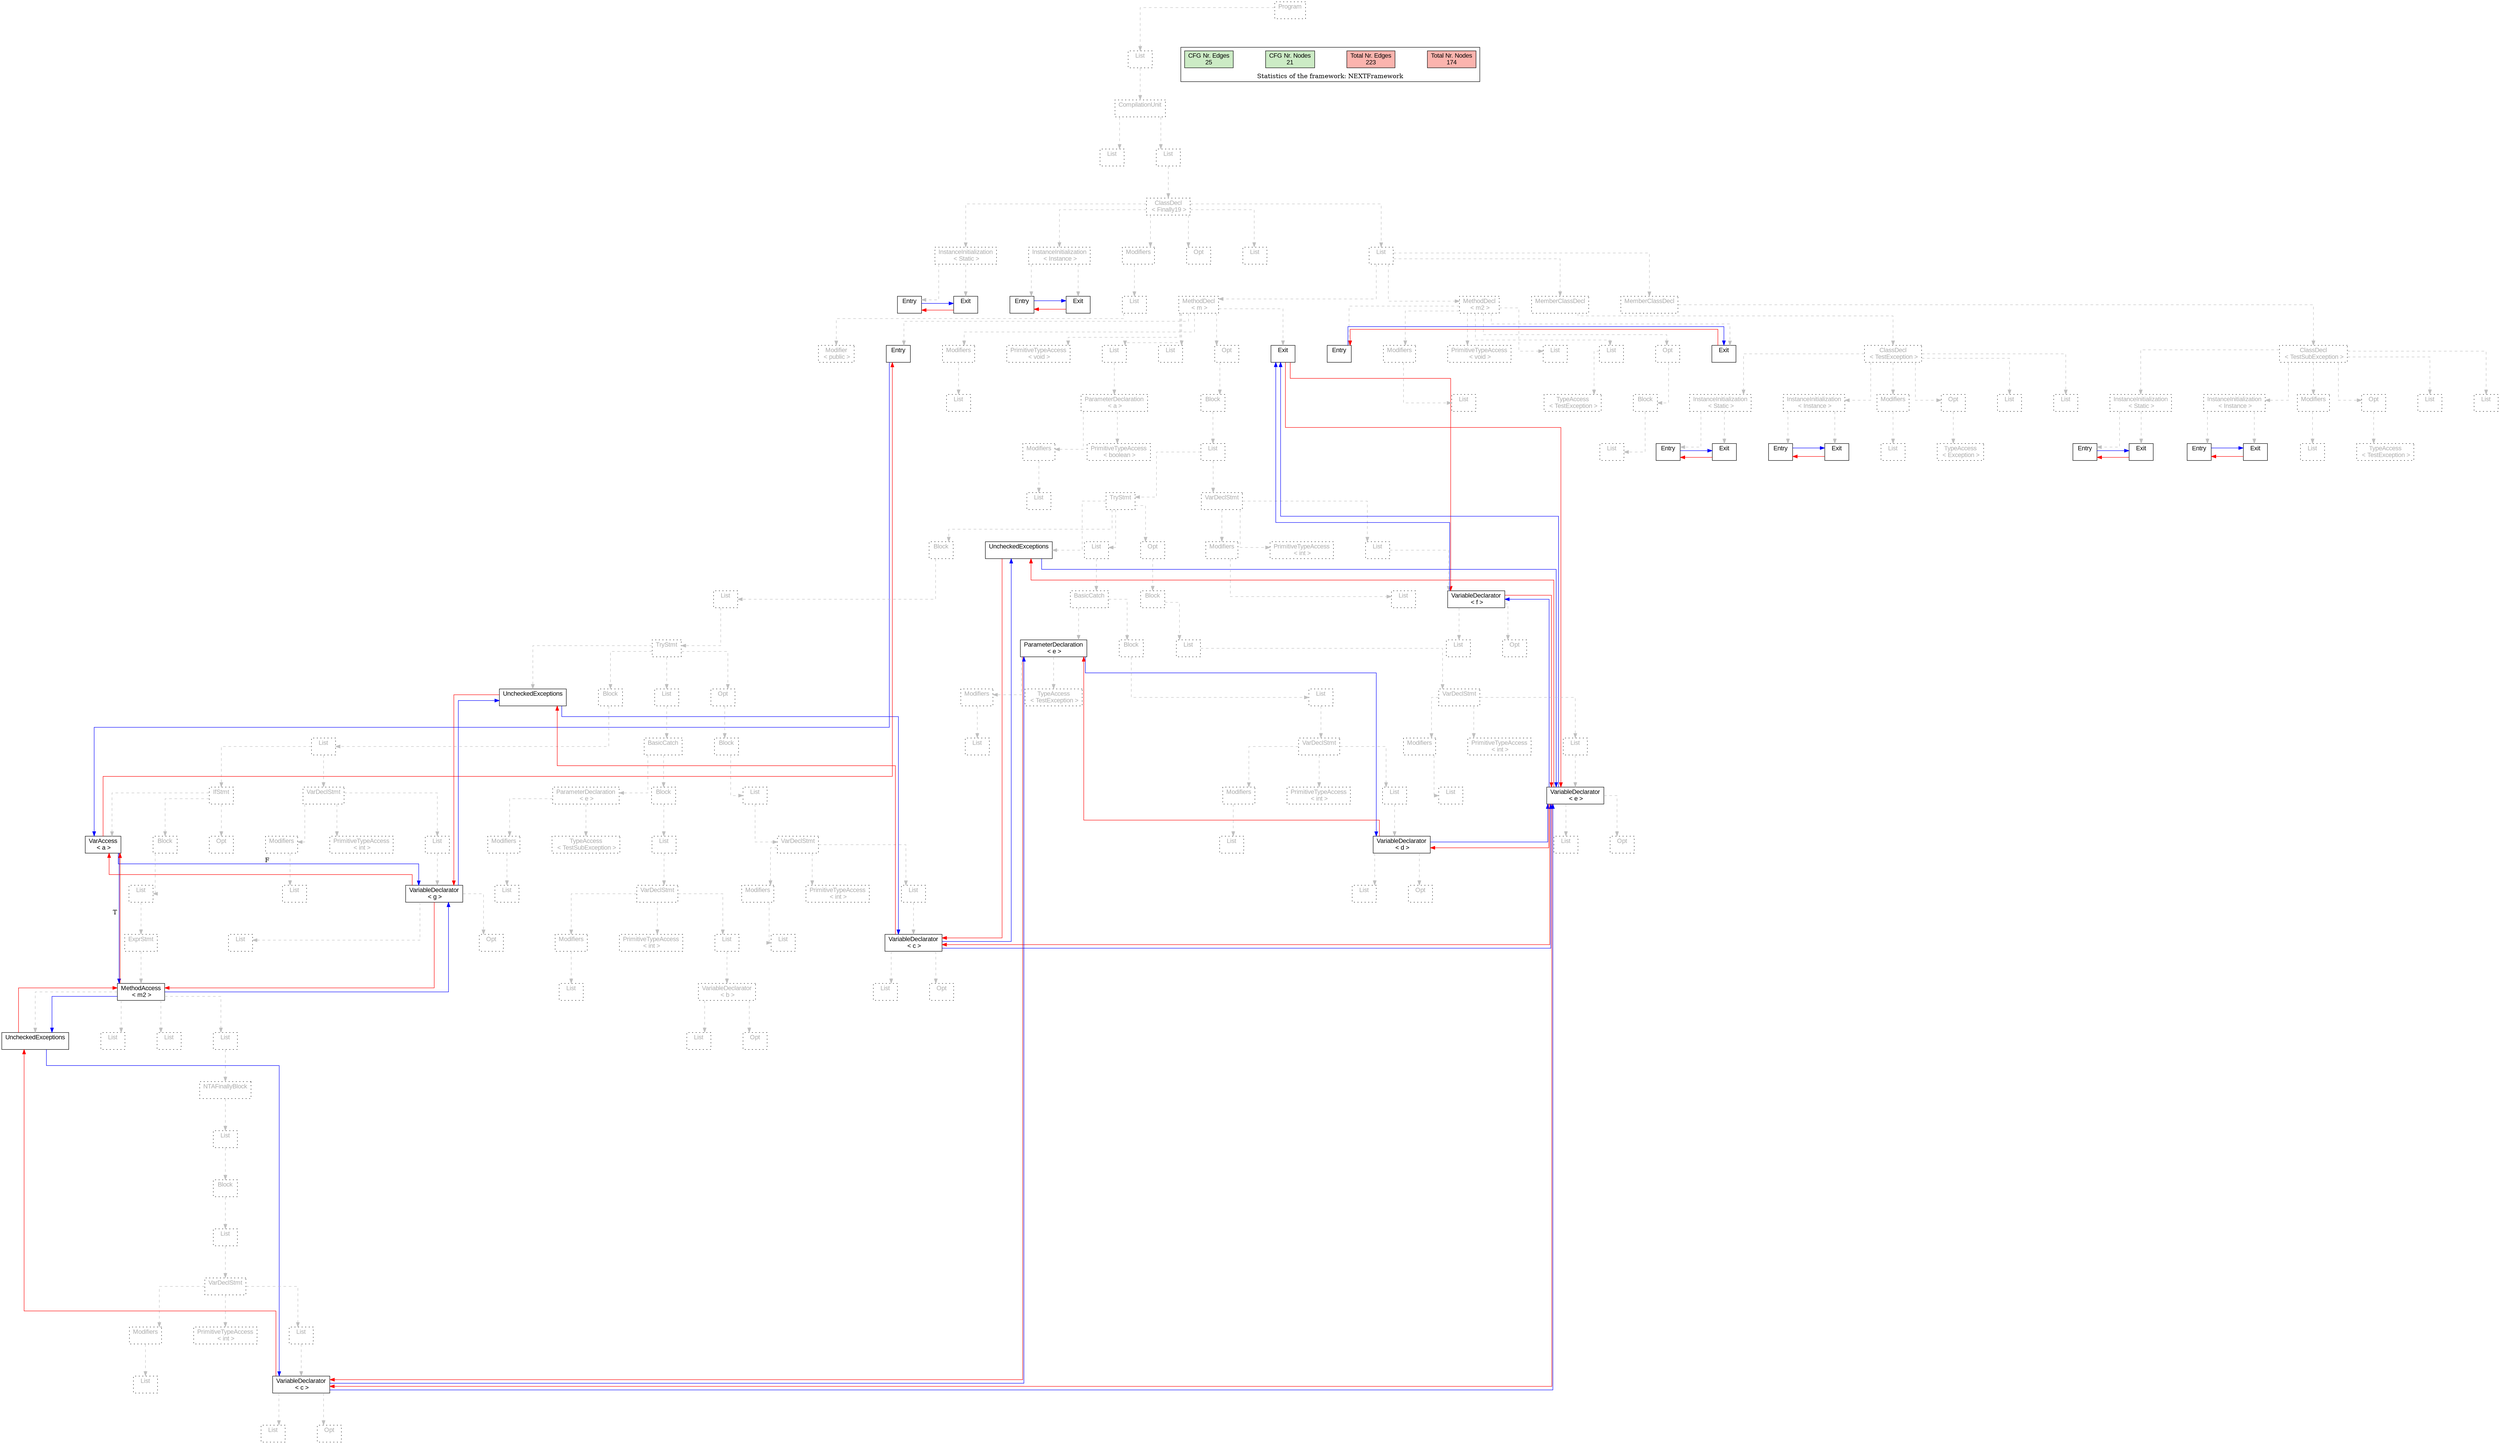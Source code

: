 digraph G {
graph [splines=ortho, nodesep="1", ranksep="1"]
node [shape=rect, fontname=Arial];
{ rank = same; "Program[0]"}
{ rank = same; "List[1]"}
{ rank = same; "CompilationUnit[2]"}
{ rank = same; "List[3]"; "List[4]"}
{ rank = same; "ClassDecl[5]"}
{ rank = same; "Modifiers[22]"; "Opt[25]"; "List[26]"; "List[27]"; "InstanceInitialization[6]"; "InstanceInitialization[14]"}
{ rank = same; "List[23]"; "MethodDecl[28]"; "MethodDecl[143]"; "MemberClassDecl[154]"; "MemberClassDecl[178]"; "Entry[7]"; "Exit[8]"; "Entry[15]"; "Exit[16]"}
{ rank = same; "Modifier[24]"; "Entry[29]"; "Modifiers[30]"; "PrimitiveTypeAccess[32]"; "List[33]"; "List[38]"; "Opt[39]"; "Exit[40]"; "Entry[144]"; "Modifiers[145]"; "PrimitiveTypeAccess[147]"; "List[148]"; "List[149]"; "Opt[151]"; "Exit[152]"; "ClassDecl[155]"; "ClassDecl[179]"}
{ rank = same; "List[31]"; "ParameterDeclaration[34]"; "Block[40]"; "List[146]"; "TypeAccess[150]"; "Block[152]"; "Modifiers[172]"; "Opt[174]"; "List[176]"; "List[177]"; "InstanceInitialization[156]"; "InstanceInitialization[164]"; "Modifiers[196]"; "Opt[198]"; "List[200]"; "List[201]"; "InstanceInitialization[180]"; "InstanceInitialization[188]"}
{ rank = same; "Modifiers[35]"; "PrimitiveTypeAccess[37]"; "List[41]"; "List[153]"; "List[173]"; "TypeAccess[175]"; "Entry[157]"; "Exit[158]"; "Entry[165]"; "Exit[166]"; "List[197]"; "TypeAccess[199]"; "Entry[181]"; "Exit[182]"; "Entry[189]"; "Exit[190]"}
{ rank = same; "List[36]"; "TryStmt[42]"; "VarDeclStmt[135]"}
{ rank = same; "Block[43]"; "List[107]"; "Opt[123]"; "UncheckedExceptions[134]"; "Modifiers[136]"; "PrimitiveTypeAccess[138]"; "List[139]"}
{ rank = same; "List[44]"; "BasicCatch[108]"; "Block[124]"; "List[137]"; "VariableDeclarator[140]"}
{ rank = same; "TryStmt[45]"; "ParameterDeclaration[109]"; "Block[113]"; "List[125]"; "List[141]"; "Opt[142]"}
{ rank = same; "Block[46]"; "List[79]"; "Opt[95]"; "UncheckedExceptions[106]"; "Modifiers[110]"; "TypeAccess[112]"; "List[114]"; "VarDeclStmt[126]"}
{ rank = same; "List[47]"; "BasicCatch[80]"; "Block[96]"; "List[111]"; "VarDeclStmt[115]"; "Modifiers[127]"; "PrimitiveTypeAccess[129]"; "List[130]"}
{ rank = same; "VarAccess[49]"; "Block[50]"; "Opt[70]"; "Modifiers[72]"; "PrimitiveTypeAccess[74]"; "List[75]"; "Modifiers[82]"; "TypeAccess[84]"; "List[86]"; "VarDeclStmt[98]"; "List[117]"; "VariableDeclarator[120]"; "List[132]"; "Opt[133]"}
{ rank = same; "IfStmt[48]"; "VarDeclStmt[71]"; "ParameterDeclaration[81]"; "Block[85]"; "List[97]"; "Modifiers[116]"; "PrimitiveTypeAccess[118]"; "List[119]"; "List[128]"; "VariableDeclarator[131]"}
{ rank = same; "ExprStmt[52]"; "List[77]"; "Opt[78]"; "Modifiers[88]"; "PrimitiveTypeAccess[90]"; "List[91]"; "List[100]"; "VariableDeclarator[103]"}
{ rank = same; "List[51]"; "List[73]"; "VariableDeclarator[76]"; "List[83]"; "VarDeclStmt[87]"; "Modifiers[99]"; "PrimitiveTypeAccess[101]"; "List[102]"; "List[121]"; "Opt[122]"}
{ rank = same; "List[55]"; "List[56]"; "List[57]"; "UncheckedExceptions[54]"; "List[93]"; "Opt[94]"}
{ rank = same; "MethodAccess[53]"; "List[89]"; "VariableDeclarator[92]"; "List[104]"; "Opt[105]"}
{ rank = same; "List[59]"}
{ rank = same; "NTAFinallyBlock[58]"}
{ rank = same; "List[61]"}
{ rank = same; "Block[60]"}
{ rank = same; "Modifiers[63]"; "PrimitiveTypeAccess[65]"; "List[66]"}
{ rank = same; "VarDeclStmt[62]"}
{ rank = same; "List[68]"; "Opt[69]"}
{ rank = same; "List[64]"; "VariableDeclarator[67]"}
"Program[0]" [label="Program\n ", style= dotted   fillcolor="#eeeeee" fontcolor="#aaaaaa"  ]
"List[1]" [label="List\n ", style= dotted   fillcolor="#eeeeee" fontcolor="#aaaaaa"  ]
"CompilationUnit[2]" [label="CompilationUnit\n ", style= dotted   fillcolor="#eeeeee" fontcolor="#aaaaaa"  ]
"List[3]" [label="List\n ", style= dotted   fillcolor="#eeeeee" fontcolor="#aaaaaa"  ]
"List[4]" [label="List\n ", style= dotted   fillcolor="#eeeeee" fontcolor="#aaaaaa"  ]
"ClassDecl[5]" [label="ClassDecl\n < Finally19 >", style= dotted   fillcolor="#eeeeee" fontcolor="#aaaaaa"  ]
"Modifiers[22]" [label="Modifiers\n ", style= dotted   fillcolor="#eeeeee" fontcolor="#aaaaaa"  ]
"List[23]" [label="List\n ", style= dotted   fillcolor="#eeeeee" fontcolor="#aaaaaa"  ]
"Modifier[24]" [label="Modifier\n < public >", style= dotted   fillcolor="#eeeeee" fontcolor="#aaaaaa"  ]
"Opt[25]" [label="Opt\n ", style= dotted   fillcolor="#eeeeee" fontcolor="#aaaaaa"  ]
"List[26]" [label="List\n ", style= dotted   fillcolor="#eeeeee" fontcolor="#aaaaaa"  ]
"List[27]" [label="List\n ", style= dotted   fillcolor="#eeeeee" fontcolor="#aaaaaa"  ]
"MethodDecl[28]" [label="MethodDecl\n < m >", style= dotted   fillcolor="#eeeeee" fontcolor="#aaaaaa"  ]
"Entry[29]" [label="Entry\n ", fillcolor=white   style=filled  ]
"Modifiers[30]" [label="Modifiers\n ", style= dotted   fillcolor="#eeeeee" fontcolor="#aaaaaa"  ]
"List[31]" [label="List\n ", style= dotted   fillcolor="#eeeeee" fontcolor="#aaaaaa"  ]
"PrimitiveTypeAccess[32]" [label="PrimitiveTypeAccess\n < void >", style= dotted   fillcolor="#eeeeee" fontcolor="#aaaaaa"  ]
"List[33]" [label="List\n ", style= dotted   fillcolor="#eeeeee" fontcolor="#aaaaaa"  ]
"ParameterDeclaration[34]" [label="ParameterDeclaration\n < a >", style= dotted   fillcolor="#eeeeee" fontcolor="#aaaaaa"  ]
"Modifiers[35]" [label="Modifiers\n ", style= dotted   fillcolor="#eeeeee" fontcolor="#aaaaaa"  ]
"List[36]" [label="List\n ", style= dotted   fillcolor="#eeeeee" fontcolor="#aaaaaa"  ]
"PrimitiveTypeAccess[37]" [label="PrimitiveTypeAccess\n < boolean >", style= dotted   fillcolor="#eeeeee" fontcolor="#aaaaaa"  ]
"List[38]" [label="List\n ", style= dotted   fillcolor="#eeeeee" fontcolor="#aaaaaa"  ]
"Opt[39]" [label="Opt\n ", style= dotted   fillcolor="#eeeeee" fontcolor="#aaaaaa"  ]
"Block[40]" [label="Block\n ", style= dotted   fillcolor="#eeeeee" fontcolor="#aaaaaa"  ]
"List[41]" [label="List\n ", style= dotted   fillcolor="#eeeeee" fontcolor="#aaaaaa"  ]
"TryStmt[42]" [label="TryStmt\n ", style= dotted   fillcolor="#eeeeee" fontcolor="#aaaaaa"  ]
"Block[43]" [label="Block\n ", style= dotted   fillcolor="#eeeeee" fontcolor="#aaaaaa"  ]
"List[44]" [label="List\n ", style= dotted   fillcolor="#eeeeee" fontcolor="#aaaaaa"  ]
"TryStmt[45]" [label="TryStmt\n ", style= dotted   fillcolor="#eeeeee" fontcolor="#aaaaaa"  ]
"Block[46]" [label="Block\n ", style= dotted   fillcolor="#eeeeee" fontcolor="#aaaaaa"  ]
"List[47]" [label="List\n ", style= dotted   fillcolor="#eeeeee" fontcolor="#aaaaaa"  ]
"IfStmt[48]" [label="IfStmt\n ", style= dotted   fillcolor="#eeeeee" fontcolor="#aaaaaa"  ]
"VarAccess[49]" [label="VarAccess\n < a >", fillcolor=white   style=filled  ]
"Block[50]" [label="Block\n ", style= dotted   fillcolor="#eeeeee" fontcolor="#aaaaaa"  ]
"List[51]" [label="List\n ", style= dotted   fillcolor="#eeeeee" fontcolor="#aaaaaa"  ]
"ExprStmt[52]" [label="ExprStmt\n ", style= dotted   fillcolor="#eeeeee" fontcolor="#aaaaaa"  ]
"MethodAccess[53]" [label="MethodAccess\n < m2 >", fillcolor=white   style=filled  ]
"List[55]" [label="List\n ", style= dotted   fillcolor="#eeeeee" fontcolor="#aaaaaa"  ]
"List[56]" [label="List\n ", style= dotted   fillcolor="#eeeeee" fontcolor="#aaaaaa"  ]
"List[57]" [label="List\n ", style= dotted   fillcolor="#eeeeee" fontcolor="#aaaaaa"  ]
"NTAFinallyBlock[58]" [label="NTAFinallyBlock\n ", style= dotted   fillcolor="#eeeeee" fontcolor="#aaaaaa"  ]
"List[59]" [label="List\n ", style= dotted   fillcolor="#eeeeee" fontcolor="#aaaaaa"  ]
"Block[60]" [label="Block\n ", style= dotted   fillcolor="#eeeeee" fontcolor="#aaaaaa"  ]
"List[61]" [label="List\n ", style= dotted   fillcolor="#eeeeee" fontcolor="#aaaaaa"  ]
"VarDeclStmt[62]" [label="VarDeclStmt\n ", style= dotted   fillcolor="#eeeeee" fontcolor="#aaaaaa"  ]
"Modifiers[63]" [label="Modifiers\n ", style= dotted   fillcolor="#eeeeee" fontcolor="#aaaaaa"  ]
"List[64]" [label="List\n ", style= dotted   fillcolor="#eeeeee" fontcolor="#aaaaaa"  ]
"PrimitiveTypeAccess[65]" [label="PrimitiveTypeAccess\n < int >", style= dotted   fillcolor="#eeeeee" fontcolor="#aaaaaa"  ]
"List[66]" [label="List\n ", style= dotted   fillcolor="#eeeeee" fontcolor="#aaaaaa"  ]
"VariableDeclarator[67]" [label="VariableDeclarator\n < c >", fillcolor=white   style=filled  ]
"List[68]" [label="List\n ", style= dotted   fillcolor="#eeeeee" fontcolor="#aaaaaa"  ]
"Opt[69]" [label="Opt\n ", style= dotted   fillcolor="#eeeeee" fontcolor="#aaaaaa"  ]
"UncheckedExceptions[54]" [label="UncheckedExceptions\n ", fillcolor=white   style=filled  ]
"Opt[70]" [label="Opt\n ", style= dotted   fillcolor="#eeeeee" fontcolor="#aaaaaa"  ]
"VarDeclStmt[71]" [label="VarDeclStmt\n ", style= dotted   fillcolor="#eeeeee" fontcolor="#aaaaaa"  ]
"Modifiers[72]" [label="Modifiers\n ", style= dotted   fillcolor="#eeeeee" fontcolor="#aaaaaa"  ]
"List[73]" [label="List\n ", style= dotted   fillcolor="#eeeeee" fontcolor="#aaaaaa"  ]
"PrimitiveTypeAccess[74]" [label="PrimitiveTypeAccess\n < int >", style= dotted   fillcolor="#eeeeee" fontcolor="#aaaaaa"  ]
"List[75]" [label="List\n ", style= dotted   fillcolor="#eeeeee" fontcolor="#aaaaaa"  ]
"VariableDeclarator[76]" [label="VariableDeclarator\n < g >", fillcolor=white   style=filled  ]
"List[77]" [label="List\n ", style= dotted   fillcolor="#eeeeee" fontcolor="#aaaaaa"  ]
"Opt[78]" [label="Opt\n ", style= dotted   fillcolor="#eeeeee" fontcolor="#aaaaaa"  ]
"List[79]" [label="List\n ", style= dotted   fillcolor="#eeeeee" fontcolor="#aaaaaa"  ]
"BasicCatch[80]" [label="BasicCatch\n ", style= dotted   fillcolor="#eeeeee" fontcolor="#aaaaaa"  ]
"ParameterDeclaration[81]" [label="ParameterDeclaration\n < e >", style= dotted   fillcolor="#eeeeee" fontcolor="#aaaaaa"  ]
"Modifiers[82]" [label="Modifiers\n ", style= dotted   fillcolor="#eeeeee" fontcolor="#aaaaaa"  ]
"List[83]" [label="List\n ", style= dotted   fillcolor="#eeeeee" fontcolor="#aaaaaa"  ]
"TypeAccess[84]" [label="TypeAccess\n < TestSubException >", style= dotted   fillcolor="#eeeeee" fontcolor="#aaaaaa"  ]
"Block[85]" [label="Block\n ", style= dotted   fillcolor="#eeeeee" fontcolor="#aaaaaa"  ]
"List[86]" [label="List\n ", style= dotted   fillcolor="#eeeeee" fontcolor="#aaaaaa"  ]
"VarDeclStmt[87]" [label="VarDeclStmt\n ", style= dotted   fillcolor="#eeeeee" fontcolor="#aaaaaa"  ]
"Modifiers[88]" [label="Modifiers\n ", style= dotted   fillcolor="#eeeeee" fontcolor="#aaaaaa"  ]
"List[89]" [label="List\n ", style= dotted   fillcolor="#eeeeee" fontcolor="#aaaaaa"  ]
"PrimitiveTypeAccess[90]" [label="PrimitiveTypeAccess\n < int >", style= dotted   fillcolor="#eeeeee" fontcolor="#aaaaaa"  ]
"List[91]" [label="List\n ", style= dotted   fillcolor="#eeeeee" fontcolor="#aaaaaa"  ]
"VariableDeclarator[92]" [label="VariableDeclarator\n < b >", style= dotted   fillcolor="#eeeeee" fontcolor="#aaaaaa"  ]
"List[93]" [label="List\n ", style= dotted   fillcolor="#eeeeee" fontcolor="#aaaaaa"  ]
"Opt[94]" [label="Opt\n ", style= dotted   fillcolor="#eeeeee" fontcolor="#aaaaaa"  ]
"Opt[95]" [label="Opt\n ", style= dotted   fillcolor="#eeeeee" fontcolor="#aaaaaa"  ]
"Block[96]" [label="Block\n ", style= dotted   fillcolor="#eeeeee" fontcolor="#aaaaaa"  ]
"List[97]" [label="List\n ", style= dotted   fillcolor="#eeeeee" fontcolor="#aaaaaa"  ]
"VarDeclStmt[98]" [label="VarDeclStmt\n ", style= dotted   fillcolor="#eeeeee" fontcolor="#aaaaaa"  ]
"Modifiers[99]" [label="Modifiers\n ", style= dotted   fillcolor="#eeeeee" fontcolor="#aaaaaa"  ]
"List[100]" [label="List\n ", style= dotted   fillcolor="#eeeeee" fontcolor="#aaaaaa"  ]
"PrimitiveTypeAccess[101]" [label="PrimitiveTypeAccess\n < int >", style= dotted   fillcolor="#eeeeee" fontcolor="#aaaaaa"  ]
"List[102]" [label="List\n ", style= dotted   fillcolor="#eeeeee" fontcolor="#aaaaaa"  ]
"VariableDeclarator[103]" [label="VariableDeclarator\n < c >", fillcolor=white   style=filled  ]
"List[104]" [label="List\n ", style= dotted   fillcolor="#eeeeee" fontcolor="#aaaaaa"  ]
"Opt[105]" [label="Opt\n ", style= dotted   fillcolor="#eeeeee" fontcolor="#aaaaaa"  ]
"UncheckedExceptions[106]" [label="UncheckedExceptions\n ", fillcolor=white   style=filled  ]
"List[107]" [label="List\n ", style= dotted   fillcolor="#eeeeee" fontcolor="#aaaaaa"  ]
"BasicCatch[108]" [label="BasicCatch\n ", style= dotted   fillcolor="#eeeeee" fontcolor="#aaaaaa"  ]
"ParameterDeclaration[109]" [label="ParameterDeclaration\n < e >", fillcolor=white   style=filled  ]
"Modifiers[110]" [label="Modifiers\n ", style= dotted   fillcolor="#eeeeee" fontcolor="#aaaaaa"  ]
"List[111]" [label="List\n ", style= dotted   fillcolor="#eeeeee" fontcolor="#aaaaaa"  ]
"TypeAccess[112]" [label="TypeAccess\n < TestException >", style= dotted   fillcolor="#eeeeee" fontcolor="#aaaaaa"  ]
"Block[113]" [label="Block\n ", style= dotted   fillcolor="#eeeeee" fontcolor="#aaaaaa"  ]
"List[114]" [label="List\n ", style= dotted   fillcolor="#eeeeee" fontcolor="#aaaaaa"  ]
"VarDeclStmt[115]" [label="VarDeclStmt\n ", style= dotted   fillcolor="#eeeeee" fontcolor="#aaaaaa"  ]
"Modifiers[116]" [label="Modifiers\n ", style= dotted   fillcolor="#eeeeee" fontcolor="#aaaaaa"  ]
"List[117]" [label="List\n ", style= dotted   fillcolor="#eeeeee" fontcolor="#aaaaaa"  ]
"PrimitiveTypeAccess[118]" [label="PrimitiveTypeAccess\n < int >", style= dotted   fillcolor="#eeeeee" fontcolor="#aaaaaa"  ]
"List[119]" [label="List\n ", style= dotted   fillcolor="#eeeeee" fontcolor="#aaaaaa"  ]
"VariableDeclarator[120]" [label="VariableDeclarator\n < d >", fillcolor=white   style=filled  ]
"List[121]" [label="List\n ", style= dotted   fillcolor="#eeeeee" fontcolor="#aaaaaa"  ]
"Opt[122]" [label="Opt\n ", style= dotted   fillcolor="#eeeeee" fontcolor="#aaaaaa"  ]
"Opt[123]" [label="Opt\n ", style= dotted   fillcolor="#eeeeee" fontcolor="#aaaaaa"  ]
"Block[124]" [label="Block\n ", style= dotted   fillcolor="#eeeeee" fontcolor="#aaaaaa"  ]
"List[125]" [label="List\n ", style= dotted   fillcolor="#eeeeee" fontcolor="#aaaaaa"  ]
"VarDeclStmt[126]" [label="VarDeclStmt\n ", style= dotted   fillcolor="#eeeeee" fontcolor="#aaaaaa"  ]
"Modifiers[127]" [label="Modifiers\n ", style= dotted   fillcolor="#eeeeee" fontcolor="#aaaaaa"  ]
"List[128]" [label="List\n ", style= dotted   fillcolor="#eeeeee" fontcolor="#aaaaaa"  ]
"PrimitiveTypeAccess[129]" [label="PrimitiveTypeAccess\n < int >", style= dotted   fillcolor="#eeeeee" fontcolor="#aaaaaa"  ]
"List[130]" [label="List\n ", style= dotted   fillcolor="#eeeeee" fontcolor="#aaaaaa"  ]
"VariableDeclarator[131]" [label="VariableDeclarator\n < e >", fillcolor=white   style=filled  ]
"List[132]" [label="List\n ", style= dotted   fillcolor="#eeeeee" fontcolor="#aaaaaa"  ]
"Opt[133]" [label="Opt\n ", style= dotted   fillcolor="#eeeeee" fontcolor="#aaaaaa"  ]
"UncheckedExceptions[134]" [label="UncheckedExceptions\n ", fillcolor=white   style=filled  ]
"VarDeclStmt[135]" [label="VarDeclStmt\n ", style= dotted   fillcolor="#eeeeee" fontcolor="#aaaaaa"  ]
"Modifiers[136]" [label="Modifiers\n ", style= dotted   fillcolor="#eeeeee" fontcolor="#aaaaaa"  ]
"List[137]" [label="List\n ", style= dotted   fillcolor="#eeeeee" fontcolor="#aaaaaa"  ]
"PrimitiveTypeAccess[138]" [label="PrimitiveTypeAccess\n < int >", style= dotted   fillcolor="#eeeeee" fontcolor="#aaaaaa"  ]
"List[139]" [label="List\n ", style= dotted   fillcolor="#eeeeee" fontcolor="#aaaaaa"  ]
"VariableDeclarator[140]" [label="VariableDeclarator\n < f >", fillcolor=white   style=filled  ]
"List[141]" [label="List\n ", style= dotted   fillcolor="#eeeeee" fontcolor="#aaaaaa"  ]
"Opt[142]" [label="Opt\n ", style= dotted   fillcolor="#eeeeee" fontcolor="#aaaaaa"  ]
"Exit[40]" [label="Exit\n ", fillcolor=white   style=filled  ]
"MethodDecl[143]" [label="MethodDecl\n < m2 >", style= dotted   fillcolor="#eeeeee" fontcolor="#aaaaaa"  ]
"Entry[144]" [label="Entry\n ", fillcolor=white   style=filled  ]
"Modifiers[145]" [label="Modifiers\n ", style= dotted   fillcolor="#eeeeee" fontcolor="#aaaaaa"  ]
"List[146]" [label="List\n ", style= dotted   fillcolor="#eeeeee" fontcolor="#aaaaaa"  ]
"PrimitiveTypeAccess[147]" [label="PrimitiveTypeAccess\n < void >", style= dotted   fillcolor="#eeeeee" fontcolor="#aaaaaa"  ]
"List[148]" [label="List\n ", style= dotted   fillcolor="#eeeeee" fontcolor="#aaaaaa"  ]
"List[149]" [label="List\n ", style= dotted   fillcolor="#eeeeee" fontcolor="#aaaaaa"  ]
"TypeAccess[150]" [label="TypeAccess\n < TestException >", style= dotted   fillcolor="#eeeeee" fontcolor="#aaaaaa"  ]
"Opt[151]" [label="Opt\n ", style= dotted   fillcolor="#eeeeee" fontcolor="#aaaaaa"  ]
"Block[152]" [label="Block\n ", style= dotted   fillcolor="#eeeeee" fontcolor="#aaaaaa"  ]
"List[153]" [label="List\n ", style= dotted   fillcolor="#eeeeee" fontcolor="#aaaaaa"  ]
"Exit[152]" [label="Exit\n ", fillcolor=white   style=filled  ]
"MemberClassDecl[154]" [label="MemberClassDecl\n ", style= dotted   fillcolor="#eeeeee" fontcolor="#aaaaaa"  ]
"ClassDecl[155]" [label="ClassDecl\n < TestException >", style= dotted   fillcolor="#eeeeee" fontcolor="#aaaaaa"  ]
"Modifiers[172]" [label="Modifiers\n ", style= dotted   fillcolor="#eeeeee" fontcolor="#aaaaaa"  ]
"List[173]" [label="List\n ", style= dotted   fillcolor="#eeeeee" fontcolor="#aaaaaa"  ]
"Opt[174]" [label="Opt\n ", style= dotted   fillcolor="#eeeeee" fontcolor="#aaaaaa"  ]
"TypeAccess[175]" [label="TypeAccess\n < Exception >", style= dotted   fillcolor="#eeeeee" fontcolor="#aaaaaa"  ]
"List[176]" [label="List\n ", style= dotted   fillcolor="#eeeeee" fontcolor="#aaaaaa"  ]
"List[177]" [label="List\n ", style= dotted   fillcolor="#eeeeee" fontcolor="#aaaaaa"  ]
"InstanceInitialization[156]" [label="InstanceInitialization\n < Instance >", style= dotted   fillcolor="#eeeeee" fontcolor="#aaaaaa"  ]
"Entry[157]" [label="Entry\n ", fillcolor=white   style=filled  ]
"Exit[158]" [label="Exit\n ", fillcolor=white   style=filled  ]
"InstanceInitialization[164]" [label="InstanceInitialization\n < Static >", style= dotted   fillcolor="#eeeeee" fontcolor="#aaaaaa"  ]
"Entry[165]" [label="Entry\n ", fillcolor=white   style=filled  ]
"Exit[166]" [label="Exit\n ", fillcolor=white   style=filled  ]
"MemberClassDecl[178]" [label="MemberClassDecl\n ", style= dotted   fillcolor="#eeeeee" fontcolor="#aaaaaa"  ]
"ClassDecl[179]" [label="ClassDecl\n < TestSubException >", style= dotted   fillcolor="#eeeeee" fontcolor="#aaaaaa"  ]
"Modifiers[196]" [label="Modifiers\n ", style= dotted   fillcolor="#eeeeee" fontcolor="#aaaaaa"  ]
"List[197]" [label="List\n ", style= dotted   fillcolor="#eeeeee" fontcolor="#aaaaaa"  ]
"Opt[198]" [label="Opt\n ", style= dotted   fillcolor="#eeeeee" fontcolor="#aaaaaa"  ]
"TypeAccess[199]" [label="TypeAccess\n < TestException >", style= dotted   fillcolor="#eeeeee" fontcolor="#aaaaaa"  ]
"List[200]" [label="List\n ", style= dotted   fillcolor="#eeeeee" fontcolor="#aaaaaa"  ]
"List[201]" [label="List\n ", style= dotted   fillcolor="#eeeeee" fontcolor="#aaaaaa"  ]
"InstanceInitialization[180]" [label="InstanceInitialization\n < Instance >", style= dotted   fillcolor="#eeeeee" fontcolor="#aaaaaa"  ]
"Entry[181]" [label="Entry\n ", fillcolor=white   style=filled  ]
"Exit[182]" [label="Exit\n ", fillcolor=white   style=filled  ]
"InstanceInitialization[188]" [label="InstanceInitialization\n < Static >", style= dotted   fillcolor="#eeeeee" fontcolor="#aaaaaa"  ]
"Entry[189]" [label="Entry\n ", fillcolor=white   style=filled  ]
"Exit[190]" [label="Exit\n ", fillcolor=white   style=filled  ]
"InstanceInitialization[6]" [label="InstanceInitialization\n < Instance >", style= dotted   fillcolor="#eeeeee" fontcolor="#aaaaaa"  ]
"Entry[7]" [label="Entry\n ", fillcolor=white   style=filled  ]
"Exit[8]" [label="Exit\n ", fillcolor=white   style=filled  ]
"InstanceInitialization[14]" [label="InstanceInitialization\n < Static >", style= dotted   fillcolor="#eeeeee" fontcolor="#aaaaaa"  ]
"Entry[15]" [label="Entry\n ", fillcolor=white   style=filled  ]
"Exit[16]" [label="Exit\n ", fillcolor=white   style=filled  ]
"CompilationUnit[2]" -> "List[3]" [style=dashed, color=gray]
"List[23]" -> "Modifier[24]" [style=dashed, color=gray]
"Modifiers[22]" -> "List[23]" [style=dashed, color=gray]
"ClassDecl[5]" -> "Modifiers[22]" [style=dashed, color=gray]
"ClassDecl[5]" -> "Opt[25]" [style=dashed, color=gray]
"ClassDecl[5]" -> "List[26]" [style=dashed, color=gray]
"MethodDecl[28]" -> "Entry[29]" [style=dashed, color=gray]
"Modifiers[30]" -> "List[31]" [style=dashed, color=gray]
"MethodDecl[28]" -> "Modifiers[30]" [style=dashed, color=gray]
"MethodDecl[28]" -> "PrimitiveTypeAccess[32]" [style=dashed, color=gray]
"Modifiers[35]" -> "List[36]" [style=dashed, color=gray]
"ParameterDeclaration[34]" -> "Modifiers[35]" [style=dashed, color=gray]
"ParameterDeclaration[34]" -> "PrimitiveTypeAccess[37]" [style=dashed, color=gray]
"List[33]" -> "ParameterDeclaration[34]" [style=dashed, color=gray]
"MethodDecl[28]" -> "List[33]" [style=dashed, color=gray]
"MethodDecl[28]" -> "List[38]" [style=dashed, color=gray]
"IfStmt[48]" -> "VarAccess[49]" [style=dashed, color=gray]
"MethodAccess[53]" -> "List[55]" [style=dashed, color=gray]
"MethodAccess[53]" -> "List[56]" [style=dashed, color=gray]
"Modifiers[63]" -> "List[64]" [style=dashed, color=gray]
"VarDeclStmt[62]" -> "Modifiers[63]" [style=dashed, color=gray]
"VarDeclStmt[62]" -> "PrimitiveTypeAccess[65]" [style=dashed, color=gray]
"VariableDeclarator[67]" -> "List[68]" [style=dashed, color=gray]
"VariableDeclarator[67]" -> "Opt[69]" [style=dashed, color=gray]
"List[66]" -> "VariableDeclarator[67]" [style=dashed, color=gray]
"VarDeclStmt[62]" -> "List[66]" [style=dashed, color=gray]
"List[61]" -> "VarDeclStmt[62]" [style=dashed, color=gray]
"Block[60]" -> "List[61]" [style=dashed, color=gray]
"List[59]" -> "Block[60]" [style=dashed, color=gray]
"NTAFinallyBlock[58]" -> "List[59]" [style=dashed, color=gray]
"List[57]" -> "NTAFinallyBlock[58]" [style=dashed, color=gray]
"MethodAccess[53]" -> "List[57]" [style=dashed, color=gray]
"MethodAccess[53]" -> "UncheckedExceptions[54]" [style=dashed, color=gray]
"ExprStmt[52]" -> "MethodAccess[53]" [style=dashed, color=gray]
"List[51]" -> "ExprStmt[52]" [style=dashed, color=gray]
"Block[50]" -> "List[51]" [style=dashed, color=gray]
"IfStmt[48]" -> "Block[50]" [style=dashed, color=gray]
"IfStmt[48]" -> "Opt[70]" [style=dashed, color=gray]
"List[47]" -> "IfStmt[48]" [style=dashed, color=gray]
"Modifiers[72]" -> "List[73]" [style=dashed, color=gray]
"VarDeclStmt[71]" -> "Modifiers[72]" [style=dashed, color=gray]
"VarDeclStmt[71]" -> "PrimitiveTypeAccess[74]" [style=dashed, color=gray]
"VariableDeclarator[76]" -> "List[77]" [style=dashed, color=gray]
"VariableDeclarator[76]" -> "Opt[78]" [style=dashed, color=gray]
"List[75]" -> "VariableDeclarator[76]" [style=dashed, color=gray]
"VarDeclStmt[71]" -> "List[75]" [style=dashed, color=gray]
"List[47]" -> "VarDeclStmt[71]" [style=dashed, color=gray]
"Block[46]" -> "List[47]" [style=dashed, color=gray]
"TryStmt[45]" -> "Block[46]" [style=dashed, color=gray]
"Modifiers[82]" -> "List[83]" [style=dashed, color=gray]
"ParameterDeclaration[81]" -> "Modifiers[82]" [style=dashed, color=gray]
"ParameterDeclaration[81]" -> "TypeAccess[84]" [style=dashed, color=gray]
"BasicCatch[80]" -> "ParameterDeclaration[81]" [style=dashed, color=gray]
"Modifiers[88]" -> "List[89]" [style=dashed, color=gray]
"VarDeclStmt[87]" -> "Modifiers[88]" [style=dashed, color=gray]
"VarDeclStmt[87]" -> "PrimitiveTypeAccess[90]" [style=dashed, color=gray]
"VariableDeclarator[92]" -> "List[93]" [style=dashed, color=gray]
"VariableDeclarator[92]" -> "Opt[94]" [style=dashed, color=gray]
"List[91]" -> "VariableDeclarator[92]" [style=dashed, color=gray]
"VarDeclStmt[87]" -> "List[91]" [style=dashed, color=gray]
"List[86]" -> "VarDeclStmt[87]" [style=dashed, color=gray]
"Block[85]" -> "List[86]" [style=dashed, color=gray]
"BasicCatch[80]" -> "Block[85]" [style=dashed, color=gray]
"List[79]" -> "BasicCatch[80]" [style=dashed, color=gray]
"TryStmt[45]" -> "List[79]" [style=dashed, color=gray]
"Modifiers[99]" -> "List[100]" [style=dashed, color=gray]
"VarDeclStmt[98]" -> "Modifiers[99]" [style=dashed, color=gray]
"VarDeclStmt[98]" -> "PrimitiveTypeAccess[101]" [style=dashed, color=gray]
"VariableDeclarator[103]" -> "List[104]" [style=dashed, color=gray]
"VariableDeclarator[103]" -> "Opt[105]" [style=dashed, color=gray]
"List[102]" -> "VariableDeclarator[103]" [style=dashed, color=gray]
"VarDeclStmt[98]" -> "List[102]" [style=dashed, color=gray]
"List[97]" -> "VarDeclStmt[98]" [style=dashed, color=gray]
"Block[96]" -> "List[97]" [style=dashed, color=gray]
"Opt[95]" -> "Block[96]" [style=dashed, color=gray]
"TryStmt[45]" -> "Opt[95]" [style=dashed, color=gray]
"TryStmt[45]" -> "UncheckedExceptions[106]" [style=dashed, color=gray]
"List[44]" -> "TryStmt[45]" [style=dashed, color=gray]
"Block[43]" -> "List[44]" [style=dashed, color=gray]
"TryStmt[42]" -> "Block[43]" [style=dashed, color=gray]
"Modifiers[110]" -> "List[111]" [style=dashed, color=gray]
"ParameterDeclaration[109]" -> "Modifiers[110]" [style=dashed, color=gray]
"ParameterDeclaration[109]" -> "TypeAccess[112]" [style=dashed, color=gray]
"BasicCatch[108]" -> "ParameterDeclaration[109]" [style=dashed, color=gray]
"Modifiers[116]" -> "List[117]" [style=dashed, color=gray]
"VarDeclStmt[115]" -> "Modifiers[116]" [style=dashed, color=gray]
"VarDeclStmt[115]" -> "PrimitiveTypeAccess[118]" [style=dashed, color=gray]
"VariableDeclarator[120]" -> "List[121]" [style=dashed, color=gray]
"VariableDeclarator[120]" -> "Opt[122]" [style=dashed, color=gray]
"List[119]" -> "VariableDeclarator[120]" [style=dashed, color=gray]
"VarDeclStmt[115]" -> "List[119]" [style=dashed, color=gray]
"List[114]" -> "VarDeclStmt[115]" [style=dashed, color=gray]
"Block[113]" -> "List[114]" [style=dashed, color=gray]
"BasicCatch[108]" -> "Block[113]" [style=dashed, color=gray]
"List[107]" -> "BasicCatch[108]" [style=dashed, color=gray]
"TryStmt[42]" -> "List[107]" [style=dashed, color=gray]
"Modifiers[127]" -> "List[128]" [style=dashed, color=gray]
"VarDeclStmt[126]" -> "Modifiers[127]" [style=dashed, color=gray]
"VarDeclStmt[126]" -> "PrimitiveTypeAccess[129]" [style=dashed, color=gray]
"VariableDeclarator[131]" -> "List[132]" [style=dashed, color=gray]
"VariableDeclarator[131]" -> "Opt[133]" [style=dashed, color=gray]
"List[130]" -> "VariableDeclarator[131]" [style=dashed, color=gray]
"VarDeclStmt[126]" -> "List[130]" [style=dashed, color=gray]
"List[125]" -> "VarDeclStmt[126]" [style=dashed, color=gray]
"Block[124]" -> "List[125]" [style=dashed, color=gray]
"Opt[123]" -> "Block[124]" [style=dashed, color=gray]
"TryStmt[42]" -> "Opt[123]" [style=dashed, color=gray]
"TryStmt[42]" -> "UncheckedExceptions[134]" [style=dashed, color=gray]
"List[41]" -> "TryStmt[42]" [style=dashed, color=gray]
"Modifiers[136]" -> "List[137]" [style=dashed, color=gray]
"VarDeclStmt[135]" -> "Modifiers[136]" [style=dashed, color=gray]
"VarDeclStmt[135]" -> "PrimitiveTypeAccess[138]" [style=dashed, color=gray]
"VariableDeclarator[140]" -> "List[141]" [style=dashed, color=gray]
"VariableDeclarator[140]" -> "Opt[142]" [style=dashed, color=gray]
"List[139]" -> "VariableDeclarator[140]" [style=dashed, color=gray]
"VarDeclStmt[135]" -> "List[139]" [style=dashed, color=gray]
"List[41]" -> "VarDeclStmt[135]" [style=dashed, color=gray]
"Block[40]" -> "List[41]" [style=dashed, color=gray]
"Opt[39]" -> "Block[40]" [style=dashed, color=gray]
"MethodDecl[28]" -> "Opt[39]" [style=dashed, color=gray]
"MethodDecl[28]" -> "Exit[40]" [style=dashed, color=gray]
"List[27]" -> "MethodDecl[28]" [style=dashed, color=gray]
"MethodDecl[143]" -> "Entry[144]" [style=dashed, color=gray]
"Modifiers[145]" -> "List[146]" [style=dashed, color=gray]
"MethodDecl[143]" -> "Modifiers[145]" [style=dashed, color=gray]
"MethodDecl[143]" -> "PrimitiveTypeAccess[147]" [style=dashed, color=gray]
"MethodDecl[143]" -> "List[148]" [style=dashed, color=gray]
"List[149]" -> "TypeAccess[150]" [style=dashed, color=gray]
"MethodDecl[143]" -> "List[149]" [style=dashed, color=gray]
"Block[152]" -> "List[153]" [style=dashed, color=gray]
"Opt[151]" -> "Block[152]" [style=dashed, color=gray]
"MethodDecl[143]" -> "Opt[151]" [style=dashed, color=gray]
"MethodDecl[143]" -> "Exit[152]" [style=dashed, color=gray]
"List[27]" -> "MethodDecl[143]" [style=dashed, color=gray]
"Modifiers[172]" -> "List[173]" [style=dashed, color=gray]
"ClassDecl[155]" -> "Modifiers[172]" [style=dashed, color=gray]
"Opt[174]" -> "TypeAccess[175]" [style=dashed, color=gray]
"ClassDecl[155]" -> "Opt[174]" [style=dashed, color=gray]
"ClassDecl[155]" -> "List[176]" [style=dashed, color=gray]
"ClassDecl[155]" -> "List[177]" [style=dashed, color=gray]
"InstanceInitialization[156]" -> "Entry[157]" [style=dashed, color=gray]
"InstanceInitialization[156]" -> "Exit[158]" [style=dashed, color=gray]
"InstanceInitialization[164]" -> "Entry[165]" [style=dashed, color=gray]
"InstanceInitialization[164]" -> "Exit[166]" [style=dashed, color=gray]
"ClassDecl[155]" -> "InstanceInitialization[156]" [style=dashed, color=gray]
"ClassDecl[155]" -> "InstanceInitialization[164]" [style=dashed, color=gray]
"MemberClassDecl[154]" -> "ClassDecl[155]" [style=dashed, color=gray]
"List[27]" -> "MemberClassDecl[154]" [style=dashed, color=gray]
"Modifiers[196]" -> "List[197]" [style=dashed, color=gray]
"ClassDecl[179]" -> "Modifiers[196]" [style=dashed, color=gray]
"Opt[198]" -> "TypeAccess[199]" [style=dashed, color=gray]
"ClassDecl[179]" -> "Opt[198]" [style=dashed, color=gray]
"ClassDecl[179]" -> "List[200]" [style=dashed, color=gray]
"ClassDecl[179]" -> "List[201]" [style=dashed, color=gray]
"InstanceInitialization[180]" -> "Entry[181]" [style=dashed, color=gray]
"InstanceInitialization[180]" -> "Exit[182]" [style=dashed, color=gray]
"InstanceInitialization[188]" -> "Entry[189]" [style=dashed, color=gray]
"InstanceInitialization[188]" -> "Exit[190]" [style=dashed, color=gray]
"ClassDecl[179]" -> "InstanceInitialization[180]" [style=dashed, color=gray]
"ClassDecl[179]" -> "InstanceInitialization[188]" [style=dashed, color=gray]
"MemberClassDecl[178]" -> "ClassDecl[179]" [style=dashed, color=gray]
"List[27]" -> "MemberClassDecl[178]" [style=dashed, color=gray]
"ClassDecl[5]" -> "List[27]" [style=dashed, color=gray]
"InstanceInitialization[6]" -> "Entry[7]" [style=dashed, color=gray]
"InstanceInitialization[6]" -> "Exit[8]" [style=dashed, color=gray]
"InstanceInitialization[14]" -> "Entry[15]" [style=dashed, color=gray]
"InstanceInitialization[14]" -> "Exit[16]" [style=dashed, color=gray]
"ClassDecl[5]" -> "InstanceInitialization[6]" [style=dashed, color=gray]
"ClassDecl[5]" -> "InstanceInitialization[14]" [style=dashed, color=gray]
"List[4]" -> "ClassDecl[5]" [style=dashed, color=gray]
"CompilationUnit[2]" -> "List[4]" [style=dashed, color=gray]
"List[1]" -> "CompilationUnit[2]" [style=dashed, color=gray]
"Program[0]" -> "List[1]" [style=dashed, color=gray]
"Exit[16]" -> "Entry[15]" [color=red, constraint=false]
"Entry[15]" -> "Exit[16]" [color=blue, constraint=false, xlabel=" "] 
"Exit[8]" -> "Entry[7]" [color=red, constraint=false]
"Entry[7]" -> "Exit[8]" [color=blue, constraint=false, xlabel=" "] 
"Exit[40]" -> "VariableDeclarator[131]" [color=red, constraint=false]
"Exit[40]" -> "VariableDeclarator[140]" [color=red, constraint=false]
"VariableDeclarator[140]" -> "Exit[40]" [color=blue, constraint=false, xlabel=" "] 
"VariableDeclarator[140]" -> "VariableDeclarator[131]" [color=red, constraint=false]
"VariableDeclarator[131]" -> "VariableDeclarator[140]" [color=blue, constraint=false, xlabel=" "] 
"VariableDeclarator[131]" -> "Exit[40]" [color=blue, constraint=false, xlabel=" "] 
"VariableDeclarator[131]" -> "UncheckedExceptions[134]" [color=red, constraint=false]
"VariableDeclarator[131]" -> "VariableDeclarator[67]" [color=red, constraint=false]
"VariableDeclarator[131]" -> "VariableDeclarator[103]" [color=red, constraint=false]
"VariableDeclarator[131]" -> "VariableDeclarator[120]" [color=red, constraint=false]
"UncheckedExceptions[134]" -> "VariableDeclarator[131]" [color=blue, constraint=false, xlabel=" "] 
"UncheckedExceptions[134]" -> "VariableDeclarator[103]" [color=red, constraint=false]
"VariableDeclarator[103]" -> "UncheckedExceptions[134]" [color=blue, constraint=false, xlabel=" "] 
"VariableDeclarator[103]" -> "VariableDeclarator[131]" [color=blue, constraint=false, xlabel=" "] 
"VariableDeclarator[103]" -> "UncheckedExceptions[106]" [color=red, constraint=false]
"UncheckedExceptions[106]" -> "VariableDeclarator[103]" [color=blue, constraint=false, xlabel=" "] 
"UncheckedExceptions[106]" -> "VariableDeclarator[76]" [color=red, constraint=false]
"VariableDeclarator[76]" -> "UncheckedExceptions[106]" [color=blue, constraint=false, xlabel=" "] 
"VariableDeclarator[76]" -> "VarAccess[49]" [color=red, constraint=false]
"VariableDeclarator[76]" -> "MethodAccess[53]" [color=red, constraint=false]
"VariableDeclarator[120]" -> "VariableDeclarator[131]" [color=blue, constraint=false, xlabel=" "] 
"VariableDeclarator[120]" -> "ParameterDeclaration[109]" [color=red, constraint=false]
"ParameterDeclaration[109]" -> "VariableDeclarator[120]" [color=blue, constraint=false, xlabel=" "] 
"ParameterDeclaration[109]" -> "VariableDeclarator[67]" [color=red, constraint=false]
"VariableDeclarator[67]" -> "ParameterDeclaration[109]" [color=blue, constraint=false, xlabel=" "] 
"VariableDeclarator[67]" -> "VariableDeclarator[131]" [color=blue, constraint=false, xlabel=" "] 
"VariableDeclarator[67]" -> "UncheckedExceptions[54]" [color=red, constraint=false]
"UncheckedExceptions[54]" -> "VariableDeclarator[67]" [color=blue, constraint=false, xlabel=" "] 
"UncheckedExceptions[54]" -> "MethodAccess[53]" [color=red, constraint=false]
"MethodAccess[53]" -> "VariableDeclarator[76]" [color=blue, constraint=false, xlabel=" "] 
"MethodAccess[53]" -> "UncheckedExceptions[54]" [color=blue, constraint=false, xlabel=" "] 
"MethodAccess[53]" -> "VarAccess[49]" [color=red, constraint=false]
"VarAccess[49]" -> "MethodAccess[53]" [color=blue, constraint=false, xlabel="T "] 
"VarAccess[49]" -> "VariableDeclarator[76]" [color=blue, constraint=false, xlabel="F "] 
"VarAccess[49]" -> "Entry[29]" [color=red, constraint=false]
"Entry[29]" -> "VarAccess[49]" [color=blue, constraint=false, xlabel=" "] 
"Exit[152]" -> "Entry[144]" [color=red, constraint=false]
"Entry[144]" -> "Exit[152]" [color=blue, constraint=false, xlabel=" "] 
"Exit[166]" -> "Entry[165]" [color=red, constraint=false]
"Entry[165]" -> "Exit[166]" [color=blue, constraint=false, xlabel=" "] 
"Exit[158]" -> "Entry[157]" [color=red, constraint=false]
"Entry[157]" -> "Exit[158]" [color=blue, constraint=false, xlabel=" "] 
"Exit[190]" -> "Entry[189]" [color=red, constraint=false]
"Entry[189]" -> "Exit[190]" [color=blue, constraint=false, xlabel=" "] 
"Exit[182]" -> "Entry[181]" [color=red, constraint=false]
"Entry[181]" -> "Exit[182]" [color=blue, constraint=false, xlabel=" "] 
"List[3]" -> "List[4]" [style=invis]
"InstanceInitialization[14]" -> "InstanceInitialization[6]" -> "Modifiers[22]" -> "Opt[25]" -> "List[26]" -> "List[27]" [style=invis]
"MethodDecl[28]" -> "MethodDecl[143]" -> "MemberClassDecl[154]" -> "MemberClassDecl[178]" [style=invis]
"Entry[29]" -> "Modifiers[30]" -> "PrimitiveTypeAccess[32]" -> "List[33]" -> "List[38]" -> "Opt[39]" -> "Exit[40]" [style=invis]
"Modifiers[35]" -> "PrimitiveTypeAccess[37]" [style=invis]
"TryStmt[42]" -> "VarDeclStmt[135]" [style=invis]
"Block[43]" -> "List[107]" -> "Opt[123]" [style=invis]
"Block[46]" -> "List[79]" -> "Opt[95]" [style=invis]
"IfStmt[48]" -> "VarDeclStmt[71]" [style=invis]
"VarAccess[49]" -> "Block[50]" -> "Opt[70]" [style=invis]
"Modifiers[63]" -> "PrimitiveTypeAccess[65]" -> "List[66]" [style=invis]
"List[68]" -> "Opt[69]" [style=invis]
"Modifiers[72]" -> "PrimitiveTypeAccess[74]" -> "List[75]" [style=invis]
"List[77]" -> "Opt[78]" [style=invis]
"ParameterDeclaration[81]" -> "Block[85]" [style=invis]
"Modifiers[82]" -> "TypeAccess[84]" [style=invis]
"Modifiers[88]" -> "PrimitiveTypeAccess[90]" -> "List[91]" [style=invis]
"List[93]" -> "Opt[94]" [style=invis]
"Modifiers[99]" -> "PrimitiveTypeAccess[101]" -> "List[102]" [style=invis]
"List[104]" -> "Opt[105]" [style=invis]
"ParameterDeclaration[109]" -> "Block[113]" [style=invis]
"Modifiers[110]" -> "TypeAccess[112]" [style=invis]
"Modifiers[116]" -> "PrimitiveTypeAccess[118]" -> "List[119]" [style=invis]
"List[121]" -> "Opt[122]" [style=invis]
"Modifiers[127]" -> "PrimitiveTypeAccess[129]" -> "List[130]" [style=invis]
"List[132]" -> "Opt[133]" [style=invis]
"Modifiers[136]" -> "PrimitiveTypeAccess[138]" -> "List[139]" [style=invis]
"List[141]" -> "Opt[142]" [style=invis]
"Entry[144]" -> "Modifiers[145]" -> "PrimitiveTypeAccess[147]" -> "List[148]" -> "List[149]" -> "Opt[151]" -> "Exit[152]" [style=invis]
"InstanceInitialization[164]" -> "InstanceInitialization[156]" -> "Modifiers[172]" -> "Opt[174]" -> "List[176]" -> "List[177]" [style=invis]
"Entry[157]" -> "Exit[158]" [style=invis]
"Entry[165]" -> "Exit[166]" [style=invis]
"InstanceInitialization[188]" -> "InstanceInitialization[180]" -> "Modifiers[196]" -> "Opt[198]" -> "List[200]" -> "List[201]" [style=invis]
"Entry[181]" -> "Exit[182]" [style=invis]
"Entry[189]" -> "Exit[190]" [style=invis]
"Entry[7]" -> "Exit[8]" [style=invis]
"Entry[15]" -> "Exit[16]" [style=invis]

subgraph cluster_legend {
{node [style=filled, fillcolor=1, colorscheme="pastel13"]
Nodes [label="Total Nr. Nodes
174", fillcolor=1]
Edges [label="Total Nr. Edges
223", fillcolor=1]
NodesCFG [label="CFG Nr. Nodes
21", fillcolor=3]
EdgesCFG [label="CFG Nr. Edges
25", fillcolor=3]
Nodes-> "Program[0]" -> NodesCFG  [style="invis"]
Edges -> "Program[0]" ->EdgesCFG [style="invis"]}
label = "Statistics of the framework: NEXTFramework"
style="solid"
ranksep=0.05
nodesep=0.01
labelloc = b
len=2
}}